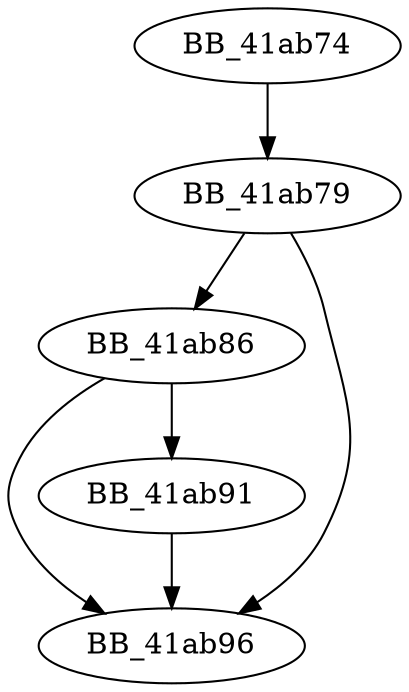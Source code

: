 DiGraph ____lc_locale_name_func{
BB_41ab74->BB_41ab79
BB_41ab79->BB_41ab86
BB_41ab79->BB_41ab96
BB_41ab86->BB_41ab91
BB_41ab86->BB_41ab96
BB_41ab91->BB_41ab96
}
